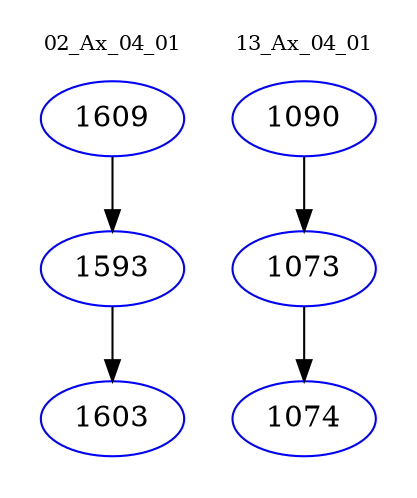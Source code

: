 digraph{
subgraph cluster_0 {
color = white
label = "02_Ax_04_01";
fontsize=10;
T0_1609 [label="1609", color="blue"]
T0_1609 -> T0_1593 [color="black"]
T0_1593 [label="1593", color="blue"]
T0_1593 -> T0_1603 [color="black"]
T0_1603 [label="1603", color="blue"]
}
subgraph cluster_1 {
color = white
label = "13_Ax_04_01";
fontsize=10;
T1_1090 [label="1090", color="blue"]
T1_1090 -> T1_1073 [color="black"]
T1_1073 [label="1073", color="blue"]
T1_1073 -> T1_1074 [color="black"]
T1_1074 [label="1074", color="blue"]
}
}
